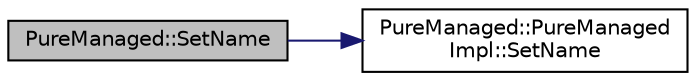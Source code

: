 digraph "PureManaged::SetName"
{
 // LATEX_PDF_SIZE
  edge [fontname="Helvetica",fontsize="10",labelfontname="Helvetica",labelfontsize="10"];
  node [fontname="Helvetica",fontsize="10",shape=record];
  rankdir="LR";
  Node1 [label="PureManaged::SetName",height=0.2,width=0.4,color="black", fillcolor="grey75", style="filled", fontcolor="black",tooltip="Sets the name."];
  Node1 -> Node2 [color="midnightblue",fontsize="10",style="solid",fontname="Helvetica"];
  Node2 [label="PureManaged::PureManaged\lImpl::SetName",height=0.2,width=0.4,color="black", fillcolor="white", style="filled",URL="$class_pure_managed_1_1_pure_managed_impl.html#a6d67353ca321275125a101703cd2efa3",tooltip="Sets the name."];
}
